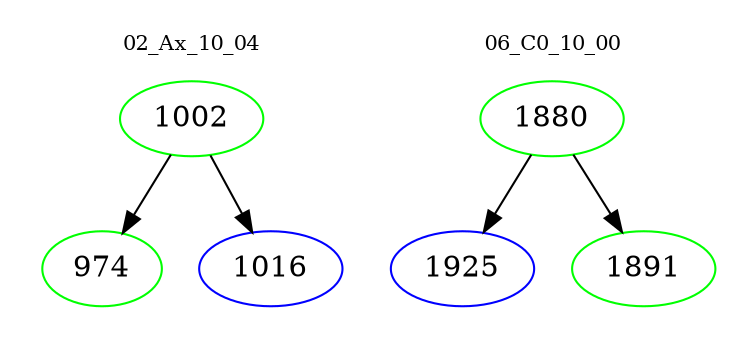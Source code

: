 digraph{
subgraph cluster_0 {
color = white
label = "02_Ax_10_04";
fontsize=10;
T0_1002 [label="1002", color="green"]
T0_1002 -> T0_974 [color="black"]
T0_974 [label="974", color="green"]
T0_1002 -> T0_1016 [color="black"]
T0_1016 [label="1016", color="blue"]
}
subgraph cluster_1 {
color = white
label = "06_C0_10_00";
fontsize=10;
T1_1880 [label="1880", color="green"]
T1_1880 -> T1_1925 [color="black"]
T1_1925 [label="1925", color="blue"]
T1_1880 -> T1_1891 [color="black"]
T1_1891 [label="1891", color="green"]
}
}
